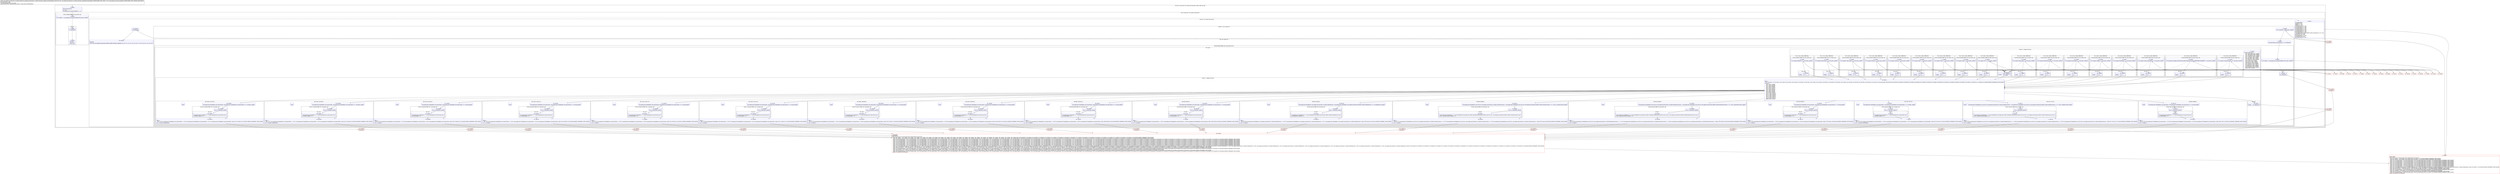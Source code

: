 digraph "CFG forcom.mapbox.api.directions.v5.models.AutoValue_LegStep.GsonTypeAdapter.read(Lcom\/google\/gson\/stream\/JsonReader;)Lcom\/mapbox\/api\/directions\/v5\/models\/LegStep;" {
subgraph cluster_Region_105193772 {
label = "R(2:0|(2:(2:2|3)|(4:4|(2:7|(2:11|64)(1:9))|134|135))) | DECL_VAR: char null\l";
node [shape=record,color=blue];
Node_0 [shape=record,label="{0\:\ 0x0000|MTH_ENTER_BLOCK\l|r0 = r26\lcom.google.gson.stream.JsonReader r1 = r27\l}"];
subgraph cluster_Region_779629304 {
label = "R(2:(2:2|3)|(4:4|(2:7|(2:11|64)(1:9))|134|135))";
node [shape=record,color=blue];
subgraph cluster_IfRegion_2031133111 {
label = "IF [B:1:0x000b] THEN: R(2:2|3) ELSE: null";
node [shape=record,color=blue];
Node_1 [shape=record,label="{1\:\ 0x000b|if (r27.peek() == com.google.gson.stream.JsonToken.NULL) goto L_0x000d\l}"];
subgraph cluster_Region_1394223753 {
label = "R(2:2|3)";
node [shape=record,color=blue];
Node_2 [shape=record,label="{2\:\ 0x000d|r27.nextNull()\l}"];
Node_3 [shape=record,label="{3\:\ 0x0010|RETURN\l|return null\l}"];
}
}
subgraph cluster_Region_1075344765 {
label = "R(4:4|(2:7|(2:11|64)(1:9))|134|135)";
node [shape=record,color=blue];
Node_4 [shape=record,label="{4\:\ 0x0011|r27.beginObject()\ldouble r6 = 0.0d\ldouble r8 = 0.0d\ldouble r22 = 0.0d\ljava.lang.String r10 = null\ljava.lang.String r11 = null\ljava.lang.String r12 = null\ljava.lang.String r13 = null\ljava.lang.String r14 = null\ljava.lang.String r15 = null\ljava.lang.String r16 = null\ljava.lang.String r17 = null\lcom.mapbox.api.directions.p008v5.models.StepManeuver r18 = null\ljava.util.List r19 = null\ljava.util.List r20 = null\ljava.lang.String r21 = null\ljava.util.List r24 = null\ljava.lang.String r25 = null\l}"];
subgraph cluster_LoopRegion_838620443 {
label = "LOOP:0: (2:7|(2:11|64)(1:9))";
node [shape=record,color=blue];
Node_6 [shape=record,label="{6\:\ 0x0034|if (r27.hasNext() != false) goto L_0x0036\l}"];
subgraph cluster_Region_1747939540 {
label = "R(2:7|(2:11|64)(1:9))";
node [shape=record,color=blue];
Node_7 [shape=record,label="{7\:\ 0x0036|java.lang.String java.lang.String r2 = r27.nextName()\l}"];
subgraph cluster_IfRegion_1585204782 {
label = "IF [B:8:0x0040] THEN: R(2:11|64) ELSE: R(1:9)";
node [shape=record,color=blue];
Node_8 [shape=record,label="{8\:\ 0x0040|if (r27.peek() != com.google.gson.stream.JsonToken.NULL) goto L_0x0046\l}"];
subgraph cluster_Region_572342607 {
label = "R(2:11|64)";
node [shape=record,color=blue];
subgraph cluster_SwitchRegion_121882375 {
label = "Switch: 17, default: R(2:63|1)";
node [shape=record,color=blue];
Node_11 [shape=record,label="{11\:\ 0x004c|switch(r2.hashCode()) \{\l    case \-2131714057: goto L_0x0100;\l    case \-1992012396: goto L_0x00f6;\l    case \-1823285049: goto L_0x00eb;\l    case \-1375584731: goto L_0x00e1;\l    case \-791592328: goto L_0x00d6;\l    case \-521036971: goto L_0x00cc;\l    case \-487319823: goto L_0x00c1;\l    case \-463249713: goto L_0x00b6;\l    case 112787: goto L_0x00ac;\l    case 3357091: goto L_0x00a2;\l    case 3373707: goto L_0x0097;\l    case 96955157: goto L_0x008b;\l    case 127393753: goto L_0x007f;\l    case 288459765: goto L_0x0074;\l    case 661843161: goto L_0x0068;\l    case 967255818: goto L_0x005c;\l    case 1846020210: goto L_0x0051;\l    default: goto L_0x004f;\l\}\l}"];
subgraph cluster_Region_542206439 {
label = "R(1:(2:62|1)) | FALL_THROUGH\l";
node [shape=record,color=blue];
subgraph cluster_IfRegion_1428211757 {
label = "IF [B:61:0x0106] THEN: R(2:62|1) ELSE: null";
node [shape=record,color=blue];
Node_61 [shape=record,label="{61\:\ 0x0106|if (r2.equals(\"voiceInstructions\") == true) goto L_0x0108\l}"];
subgraph cluster_Region_215199741 {
label = "R(2:62|1)";
node [shape=record,color=blue];
Node_62 [shape=record,label="{62\:\ 0x0108|r2 = 11\l}"];
Node_InsnContainer_1943450747 [shape=record,label="{|break\l}"];
}
}
}
subgraph cluster_Region_1332189457 {
label = "R(1:(2:59|1)) | FALL_THROUGH\l";
node [shape=record,color=blue];
subgraph cluster_IfRegion_1443953769 {
label = "IF [B:58:0x00fc] THEN: R(2:59|1) ELSE: null";
node [shape=record,color=blue];
Node_58 [shape=record,label="{58\:\ 0x00fc|if (r2.equals(com.mapbox.api.directions.p008v5.DirectionsCriteria.ANNOTATION_DURATION) == true) goto L_0x00fe\l}"];
subgraph cluster_Region_133854035 {
label = "R(2:59|1)";
node [shape=record,color=blue];
Node_59 [shape=record,label="{59\:\ 0x00fe|r2 = 1\l}"];
Node_InsnContainer_129547915 [shape=record,label="{|break\l}"];
}
}
}
subgraph cluster_Region_739107274 {
label = "R(1:(2:56|1)) | FALL_THROUGH\l";
node [shape=record,color=blue];
subgraph cluster_IfRegion_1160417199 {
label = "IF [B:55:0x00f1] THEN: R(2:56|1) ELSE: null";
node [shape=record,color=blue];
Node_55 [shape=record,label="{55\:\ 0x00f1|if (r2.equals(\"rotary_pronunciation\") == true) goto L_0x00f3\l}"];
subgraph cluster_Region_155093499 {
label = "R(2:56|1)";
node [shape=record,color=blue];
Node_56 [shape=record,label="{56\:\ 0x00f3|r2 = 9\l}"];
Node_InsnContainer_1782512988 [shape=record,label="{|break\l}"];
}
}
}
subgraph cluster_Region_434261531 {
label = "R(1:(2:53|1)) | FALL_THROUGH\l";
node [shape=record,color=blue];
subgraph cluster_IfRegion_1548227570 {
label = "IF [B:52:0x00e7] THEN: R(2:53|1) ELSE: null";
node [shape=record,color=blue];
Node_52 [shape=record,label="{52\:\ 0x00e7|if (r2.equals(\"destinations\") == true) goto L_0x00e9\l}"];
subgraph cluster_Region_1428952935 {
label = "R(2:53|1)";
node [shape=record,color=blue];
Node_53 [shape=record,label="{53\:\ 0x00e9|r2 = 5\l}"];
Node_InsnContainer_1542252362 [shape=record,label="{|break\l}"];
}
}
}
subgraph cluster_Region_413949516 {
label = "R(1:(2:50|1)) | FALL_THROUGH\l";
node [shape=record,color=blue];
subgraph cluster_IfRegion_268093942 {
label = "IF [B:49:0x00dc] THEN: R(2:50|1) ELSE: null";
node [shape=record,color=blue];
Node_49 [shape=record,label="{49\:\ 0x00dc|if (r2.equals(\"weight\") == true) goto L_0x00de\l}"];
subgraph cluster_Region_1142023800 {
label = "R(2:50|1)";
node [shape=record,color=blue];
Node_50 [shape=record,label="{50\:\ 0x00de|r2 = 14\l}"];
Node_InsnContainer_98931736 [shape=record,label="{|break\l}"];
}
}
}
subgraph cluster_Region_243040297 {
label = "R(1:(2:47|1)) | FALL_THROUGH\l";
node [shape=record,color=blue];
subgraph cluster_IfRegion_1591250900 {
label = "IF [B:46:0x00d2] THEN: R(2:47|1) ELSE: null";
node [shape=record,color=blue];
Node_46 [shape=record,label="{46\:\ 0x00d2|if (r2.equals(\"pronunciation\") == true) goto L_0x00d4\l}"];
subgraph cluster_Region_270886210 {
label = "R(2:47|1)";
node [shape=record,color=blue];
Node_47 [shape=record,label="{47\:\ 0x00d4|r2 = 7\l}"];
Node_InsnContainer_848752667 [shape=record,label="{|break\l}"];
}
}
}
subgraph cluster_Region_1219659323 {
label = "R(1:(2:44|1)) | FALL_THROUGH\l";
node [shape=record,color=blue];
subgraph cluster_IfRegion_1327379543 {
label = "IF [B:43:0x00c7] THEN: R(2:44|1) ELSE: null";
node [shape=record,color=blue];
Node_43 [shape=record,label="{43\:\ 0x00c7|if (r2.equals(\"bannerInstructions\") == true) goto L_0x00c9\l}"];
subgraph cluster_Region_1831421932 {
label = "R(2:44|1)";
node [shape=record,color=blue];
Node_44 [shape=record,label="{44\:\ 0x00c9|r2 = 12\l}"];
Node_InsnContainer_1633586785 [shape=record,label="{|break\l}"];
}
}
}
subgraph cluster_Region_189347755 {
label = "R(1:(2:41|1)) | FALL_THROUGH\l";
node [shape=record,color=blue];
subgraph cluster_IfRegion_1398106565 {
label = "IF [B:40:0x00bc] THEN: R(2:41|1) ELSE: null";
node [shape=record,color=blue];
Node_40 [shape=record,label="{40\:\ 0x00bc|if (r2.equals(\"driving_side\") == true) goto L_0x00be\l}"];
subgraph cluster_Region_1477177857 {
label = "R(2:41|1)";
node [shape=record,color=blue];
Node_41 [shape=record,label="{41\:\ 0x00be|r2 = 13\l}"];
Node_InsnContainer_240781553 [shape=record,label="{|break\l}"];
}
}
}
subgraph cluster_Region_1384502367 {
label = "R(1:(2:38|1)) | FALL_THROUGH\l";
node [shape=record,color=blue];
subgraph cluster_IfRegion_171556640 {
label = "IF [B:37:0x00b2] THEN: R(2:38|1) ELSE: null";
node [shape=record,color=blue];
Node_37 [shape=record,label="{37\:\ 0x00b2|if (r2.equals(\"ref\") == true) goto L_0x00b4\l}"];
subgraph cluster_Region_333639006 {
label = "R(2:38|1)";
node [shape=record,color=blue];
Node_38 [shape=record,label="{38\:\ 0x00b4|r2 = 4\l}"];
Node_InsnContainer_1195210216 [shape=record,label="{|break\l}"];
}
}
}
subgraph cluster_Region_93058763 {
label = "R(1:(2:35|1)) | FALL_THROUGH\l";
node [shape=record,color=blue];
subgraph cluster_IfRegion_277165980 {
label = "IF [B:34:0x00a8] THEN: R(2:35|1) ELSE: null";
node [shape=record,color=blue];
Node_34 [shape=record,label="{34\:\ 0x00a8|if (r2.equals(\"mode\") == true) goto L_0x00aa\l}"];
subgraph cluster_Region_685151509 {
label = "R(2:35|1)";
node [shape=record,color=blue];
Node_35 [shape=record,label="{35\:\ 0x00aa|r2 = 6\l}"];
Node_InsnContainer_1531476747 [shape=record,label="{|break\l}"];
}
}
}
subgraph cluster_Region_655588113 {
label = "R(1:(2:32|1)) | FALL_THROUGH\l";
node [shape=record,color=blue];
subgraph cluster_IfRegion_780600663 {
label = "IF [B:31:0x009d] THEN: R(2:32|1) ELSE: null";
node [shape=record,color=blue];
Node_31 [shape=record,label="{31\:\ 0x009d|if (r2.equals(\"name\") == true) goto L_0x009f\l}"];
subgraph cluster_Region_266838468 {
label = "R(2:32|1)";
node [shape=record,color=blue];
Node_32 [shape=record,label="{32\:\ 0x009f|r2 = 3\l}"];
Node_InsnContainer_195942446 [shape=record,label="{|break\l}"];
}
}
}
subgraph cluster_Region_1363823166 {
label = "R(1:(2:29|1)) | FALL_THROUGH\l";
node [shape=record,color=blue];
subgraph cluster_IfRegion_1457801731 {
label = "IF [B:28:0x0091] THEN: R(2:29|1) ELSE: null";
node [shape=record,color=blue];
Node_28 [shape=record,label="{28\:\ 0x0091|if (r2.equals(\"exits\") == true) goto L_0x0093\l}"];
subgraph cluster_Region_150716867 {
label = "R(2:29|1)";
node [shape=record,color=blue];
Node_29 [shape=record,label="{29\:\ 0x0093|r2 = 16\l}"];
Node_InsnContainer_1237508927 [shape=record,label="{|break\l}"];
}
}
}
subgraph cluster_Region_1974846181 {
label = "R(1:(2:26|1)) | FALL_THROUGH\l";
node [shape=record,color=blue];
subgraph cluster_IfRegion_300101440 {
label = "IF [B:25:0x0085] THEN: R(2:26|1) ELSE: null";
node [shape=record,color=blue];
Node_25 [shape=record,label="{25\:\ 0x0085|if (r2.equals(\"maneuver\") == true) goto L_0x0087\l}"];
subgraph cluster_Region_209143199 {
label = "R(2:26|1)";
node [shape=record,color=blue];
Node_26 [shape=record,label="{26\:\ 0x0087|r2 = 10\l}"];
Node_InsnContainer_280758485 [shape=record,label="{|break\l}"];
}
}
}
subgraph cluster_Region_321170246 {
label = "R(1:(2:23|1)) | FALL_THROUGH\l";
node [shape=record,color=blue];
subgraph cluster_IfRegion_686015287 {
label = "IF [B:22:0x007a] THEN: R(2:23|1) ELSE: null";
node [shape=record,color=blue];
Node_22 [shape=record,label="{22\:\ 0x007a|if (r2.equals(\"distance\") == true) goto L_0x007c\l}"];
subgraph cluster_Region_278206265 {
label = "R(2:23|1)";
node [shape=record,color=blue];
Node_23 [shape=record,label="{23\:\ 0x007c|r2 = 0\l}"];
Node_InsnContainer_1294039302 [shape=record,label="{|break\l}"];
}
}
}
subgraph cluster_Region_374880429 {
label = "R(1:(2:20|1)) | FALL_THROUGH\l";
node [shape=record,color=blue];
subgraph cluster_IfRegion_1054398145 {
label = "IF [B:19:0x006e] THEN: R(2:20|1) ELSE: null";
node [shape=record,color=blue];
Node_19 [shape=record,label="{19\:\ 0x006e|if (r2.equals(\"rotary_name\") == true) goto L_0x0070\l}"];
subgraph cluster_Region_575569262 {
label = "R(2:20|1)";
node [shape=record,color=blue];
Node_20 [shape=record,label="{20\:\ 0x0070|r2 = 8\l}"];
Node_InsnContainer_1716678675 [shape=record,label="{|break\l}"];
}
}
}
subgraph cluster_Region_1352308996 {
label = "R(1:(2:17|1)) | FALL_THROUGH\l";
node [shape=record,color=blue];
subgraph cluster_IfRegion_1251485515 {
label = "IF [B:16:0x0062] THEN: R(2:17|1) ELSE: null";
node [shape=record,color=blue];
Node_16 [shape=record,label="{16\:\ 0x0062|if (r2.equals(\"intersections\") == true) goto L_0x0064\l}"];
subgraph cluster_Region_1961710909 {
label = "R(2:17|1)";
node [shape=record,color=blue];
Node_17 [shape=record,label="{17\:\ 0x0064|r2 = 15\l}"];
Node_InsnContainer_372581208 [shape=record,label="{|break\l}"];
}
}
}
subgraph cluster_Region_1107295331 {
label = "R(1:(2:14|1)) | FALL_THROUGH\l";
node [shape=record,color=blue];
subgraph cluster_IfRegion_1107925111 {
label = "IF [B:13:0x0057] THEN: R(2:14|1) ELSE: null";
node [shape=record,color=blue];
Node_13 [shape=record,label="{13\:\ 0x0057|if (r2.equals(\"geometry\") == true) goto L_0x0059\l}"];
subgraph cluster_Region_1115733378 {
label = "R(2:14|1)";
node [shape=record,color=blue];
Node_14 [shape=record,label="{14\:\ 0x0059|r2 = 2\l}"];
Node_InsnContainer_886628007 [shape=record,label="{|break\l}"];
}
}
}
subgraph cluster_Region_1959072122 {
label = "R(2:63|1)";
node [shape=record,color=blue];
Node_63 [shape=record,label="{63\:\ 0x010b|FALL_THROUGH\l|r2 = 65535\l}"];
Node_InsnContainer_814625665 [shape=record,label="{|break\l}"];
}
}
subgraph cluster_SwitchRegion_262076715 {
label = "Switch: 17, default: R(2:65|1)";
node [shape=record,color=blue];
Node_64 [shape=record,label="{64\:\ 0x010c|PHI: r2 \l  PHI: (r2v4 char) = (r2v110 char), (r2v112 char), (r2v114 char), (r2v116 char), (r2v118 char), (r2v120 char), (r2v122 char), (r2v124 char), (r2v126 char), (r2v128 char), (r2v130 char), (r2v132 char), (r2v134 char), (r2v136 char), (r2v138 char), (r2v140 char), (r2v142 char), (r2v144 char) binds: [B:63:0x010b, B:62:0x0108, B:59:0x00fe, B:56:0x00f3, B:53:0x00e9, B:50:0x00de, B:47:0x00d4, B:44:0x00c9, B:41:0x00be, B:38:0x00b4, B:35:0x00aa, B:32:0x009f, B:29:0x0093, B:26:0x0087, B:23:0x007c, B:20:0x0070, B:17:0x0064, B:14:0x0059] A[DONT_GENERATE, DONT_INLINE]\l|switch(r2) \{\l    case 0: goto L_0x02b3;\l    case 1: goto L_0x0298;\l    case 2: goto L_0x0281;\l    case 3: goto L_0x026a;\l    case 4: goto L_0x0253;\l    case 5: goto L_0x023c;\l    case 6: goto L_0x0225;\l    case 7: goto L_0x020e;\l    case 8: goto L_0x01f6;\l    case 9: goto L_0x01de;\l    case 10: goto L_0x01c6;\l    case 11: goto L_0x01a4;\l    case 12: goto L_0x0182;\l    case 13: goto L_0x016a;\l    case 14: goto L_0x014e;\l    case 15: goto L_0x012c;\l    case 16: goto L_0x0114;\l    default: goto L_0x010f;\l\}\l}"];
subgraph cluster_Region_172251371 {
label = "R(4:130|(1:132)|133|1)";
node [shape=record,color=blue];
Node_130 [shape=record,label="{130\:\ 0x02b3|com.google.gson.TypeAdapter\<java.lang.Double\> com.google.gson.TypeAdapter\<java.lang.Double\> r2 = r0.double__adapter\l}"];
subgraph cluster_IfRegion_736162069 {
label = "IF [B:131:0x02b5] THEN: R(1:132) ELSE: null";
node [shape=record,color=blue];
Node_131 [shape=record,label="{131\:\ 0x02b5|if (r2 == null) goto L_0x02b7\l}"];
subgraph cluster_Region_2048149044 {
label = "R(1:132)";
node [shape=record,color=blue];
Node_132 [shape=record,label="{132\:\ 0x02b7|com.google.gson.TypeAdapter r2 = r0.gson.getAdapter(java.lang.Double.class)\lr0.double__adapter = r2\l}"];
}
}
Node_133 [shape=record,label="{133\:\ 0x02c1|PHI: r2 \l  PHI: (r2v6 com.google.gson.TypeAdapter\<java.lang.Double\>) = (r2v5 com.google.gson.TypeAdapter\<java.lang.Double\>), (r2v11 com.google.gson.TypeAdapter\<java.lang.Double\>) binds: [B:131:0x02b5, B:132:0x02b7] A[DONT_GENERATE, DONT_INLINE]\l|r6 = r2.read(r1).doubleValue()\l}"];
Node_InsnContainer_834404447 [shape=record,label="{|break\l}"];
}
subgraph cluster_Region_1806362825 {
label = "R(4:126|(1:128)|129|1)";
node [shape=record,color=blue];
Node_126 [shape=record,label="{126\:\ 0x0298|com.google.gson.TypeAdapter\<java.lang.Double\> com.google.gson.TypeAdapter\<java.lang.Double\> r2 = r0.double__adapter\l}"];
subgraph cluster_IfRegion_1922157169 {
label = "IF [B:127:0x029a] THEN: R(1:128) ELSE: null";
node [shape=record,color=blue];
Node_127 [shape=record,label="{127\:\ 0x029a|if (r2 == null) goto L_0x029c\l}"];
subgraph cluster_Region_901389801 {
label = "R(1:128)";
node [shape=record,color=blue];
Node_128 [shape=record,label="{128\:\ 0x029c|com.google.gson.TypeAdapter r2 = r0.gson.getAdapter(java.lang.Double.class)\lr0.double__adapter = r2\l}"];
}
}
Node_129 [shape=record,label="{129\:\ 0x02a6|PHI: r2 \l  PHI: (r2v13 com.google.gson.TypeAdapter\<java.lang.Double\>) = (r2v12 com.google.gson.TypeAdapter\<java.lang.Double\>), (r2v18 com.google.gson.TypeAdapter\<java.lang.Double\>) binds: [B:127:0x029a, B:128:0x029c] A[DONT_GENERATE, DONT_INLINE]\l|r8 = r2.read(r1).doubleValue()\l}"];
Node_InsnContainer_1130614057 [shape=record,label="{|break\l}"];
}
subgraph cluster_Region_2032579946 {
label = "R(4:122|(1:124)|125|1)";
node [shape=record,color=blue];
Node_122 [shape=record,label="{122\:\ 0x0281|com.google.gson.TypeAdapter\<java.lang.String\> com.google.gson.TypeAdapter\<java.lang.String\> r2 = r0.string_adapter\l}"];
subgraph cluster_IfRegion_103298016 {
label = "IF [B:123:0x0283] THEN: R(1:124) ELSE: null";
node [shape=record,color=blue];
Node_123 [shape=record,label="{123\:\ 0x0283|if (r2 == null) goto L_0x0285\l}"];
subgraph cluster_Region_720115697 {
label = "R(1:124)";
node [shape=record,color=blue];
Node_124 [shape=record,label="{124\:\ 0x0285|com.google.gson.TypeAdapter r2 = r0.gson.getAdapter(java.lang.String.class)\lr0.string_adapter = r2\l}"];
}
}
Node_125 [shape=record,label="{125\:\ 0x028f|PHI: r2 \l  PHI: (r2v20 com.google.gson.TypeAdapter\<java.lang.String\>) = (r2v19 com.google.gson.TypeAdapter\<java.lang.String\>), (r2v24 com.google.gson.TypeAdapter\<java.lang.String\>) binds: [B:123:0x0283, B:124:0x0285] A[DONT_GENERATE, DONT_INLINE]\l|r10 = r2.read(r1)\l}"];
Node_InsnContainer_36764927 [shape=record,label="{|break\l}"];
}
subgraph cluster_Region_1455798051 {
label = "R(4:118|(1:120)|121|1)";
node [shape=record,color=blue];
Node_118 [shape=record,label="{118\:\ 0x026a|com.google.gson.TypeAdapter\<java.lang.String\> com.google.gson.TypeAdapter\<java.lang.String\> r2 = r0.string_adapter\l}"];
subgraph cluster_IfRegion_531021769 {
label = "IF [B:119:0x026c] THEN: R(1:120) ELSE: null";
node [shape=record,color=blue];
Node_119 [shape=record,label="{119\:\ 0x026c|if (r2 == null) goto L_0x026e\l}"];
subgraph cluster_Region_1662530457 {
label = "R(1:120)";
node [shape=record,color=blue];
Node_120 [shape=record,label="{120\:\ 0x026e|com.google.gson.TypeAdapter r2 = r0.gson.getAdapter(java.lang.String.class)\lr0.string_adapter = r2\l}"];
}
}
Node_121 [shape=record,label="{121\:\ 0x0278|PHI: r2 \l  PHI: (r2v26 com.google.gson.TypeAdapter\<java.lang.String\>) = (r2v25 com.google.gson.TypeAdapter\<java.lang.String\>), (r2v30 com.google.gson.TypeAdapter\<java.lang.String\>) binds: [B:119:0x026c, B:120:0x026e] A[DONT_GENERATE, DONT_INLINE]\l|r11 = r2.read(r1)\l}"];
Node_InsnContainer_2057247283 [shape=record,label="{|break\l}"];
}
subgraph cluster_Region_2129538576 {
label = "R(4:114|(1:116)|117|1)";
node [shape=record,color=blue];
Node_114 [shape=record,label="{114\:\ 0x0253|com.google.gson.TypeAdapter\<java.lang.String\> com.google.gson.TypeAdapter\<java.lang.String\> r2 = r0.string_adapter\l}"];
subgraph cluster_IfRegion_315616807 {
label = "IF [B:115:0x0255] THEN: R(1:116) ELSE: null";
node [shape=record,color=blue];
Node_115 [shape=record,label="{115\:\ 0x0255|if (r2 == null) goto L_0x0257\l}"];
subgraph cluster_Region_1430220883 {
label = "R(1:116)";
node [shape=record,color=blue];
Node_116 [shape=record,label="{116\:\ 0x0257|com.google.gson.TypeAdapter r2 = r0.gson.getAdapter(java.lang.String.class)\lr0.string_adapter = r2\l}"];
}
}
Node_117 [shape=record,label="{117\:\ 0x0261|PHI: r2 \l  PHI: (r2v32 com.google.gson.TypeAdapter\<java.lang.String\>) = (r2v31 com.google.gson.TypeAdapter\<java.lang.String\>), (r2v36 com.google.gson.TypeAdapter\<java.lang.String\>) binds: [B:115:0x0255, B:116:0x0257] A[DONT_GENERATE, DONT_INLINE]\l|r12 = r2.read(r1)\l}"];
Node_InsnContainer_737170375 [shape=record,label="{|break\l}"];
}
subgraph cluster_Region_1111387556 {
label = "R(4:110|(1:112)|113|1)";
node [shape=record,color=blue];
Node_110 [shape=record,label="{110\:\ 0x023c|com.google.gson.TypeAdapter\<java.lang.String\> com.google.gson.TypeAdapter\<java.lang.String\> r2 = r0.string_adapter\l}"];
subgraph cluster_IfRegion_446376511 {
label = "IF [B:111:0x023e] THEN: R(1:112) ELSE: null";
node [shape=record,color=blue];
Node_111 [shape=record,label="{111\:\ 0x023e|if (r2 == null) goto L_0x0240\l}"];
subgraph cluster_Region_820609820 {
label = "R(1:112)";
node [shape=record,color=blue];
Node_112 [shape=record,label="{112\:\ 0x0240|com.google.gson.TypeAdapter r2 = r0.gson.getAdapter(java.lang.String.class)\lr0.string_adapter = r2\l}"];
}
}
Node_113 [shape=record,label="{113\:\ 0x024a|PHI: r2 \l  PHI: (r2v38 com.google.gson.TypeAdapter\<java.lang.String\>) = (r2v37 com.google.gson.TypeAdapter\<java.lang.String\>), (r2v42 com.google.gson.TypeAdapter\<java.lang.String\>) binds: [B:111:0x023e, B:112:0x0240] A[DONT_GENERATE, DONT_INLINE]\l|r13 = r2.read(r1)\l}"];
Node_InsnContainer_1982318869 [shape=record,label="{|break\l}"];
}
subgraph cluster_Region_251596140 {
label = "R(4:106|(1:108)|109|1)";
node [shape=record,color=blue];
Node_106 [shape=record,label="{106\:\ 0x0225|com.google.gson.TypeAdapter\<java.lang.String\> com.google.gson.TypeAdapter\<java.lang.String\> r2 = r0.string_adapter\l}"];
subgraph cluster_IfRegion_1499140775 {
label = "IF [B:107:0x0227] THEN: R(1:108) ELSE: null";
node [shape=record,color=blue];
Node_107 [shape=record,label="{107\:\ 0x0227|if (r2 == null) goto L_0x0229\l}"];
subgraph cluster_Region_872971479 {
label = "R(1:108)";
node [shape=record,color=blue];
Node_108 [shape=record,label="{108\:\ 0x0229|com.google.gson.TypeAdapter r2 = r0.gson.getAdapter(java.lang.String.class)\lr0.string_adapter = r2\l}"];
}
}
Node_109 [shape=record,label="{109\:\ 0x0233|PHI: r2 \l  PHI: (r2v44 com.google.gson.TypeAdapter\<java.lang.String\>) = (r2v43 com.google.gson.TypeAdapter\<java.lang.String\>), (r2v48 com.google.gson.TypeAdapter\<java.lang.String\>) binds: [B:107:0x0227, B:108:0x0229] A[DONT_GENERATE, DONT_INLINE]\l|r14 = r2.read(r1)\l}"];
Node_InsnContainer_1945441322 [shape=record,label="{|break\l}"];
}
subgraph cluster_Region_1970855743 {
label = "R(4:102|(1:104)|105|1)";
node [shape=record,color=blue];
Node_102 [shape=record,label="{102\:\ 0x020e|com.google.gson.TypeAdapter\<java.lang.String\> com.google.gson.TypeAdapter\<java.lang.String\> r2 = r0.string_adapter\l}"];
subgraph cluster_IfRegion_1725929380 {
label = "IF [B:103:0x0210] THEN: R(1:104) ELSE: null";
node [shape=record,color=blue];
Node_103 [shape=record,label="{103\:\ 0x0210|if (r2 == null) goto L_0x0212\l}"];
subgraph cluster_Region_634821619 {
label = "R(1:104)";
node [shape=record,color=blue];
Node_104 [shape=record,label="{104\:\ 0x0212|com.google.gson.TypeAdapter r2 = r0.gson.getAdapter(java.lang.String.class)\lr0.string_adapter = r2\l}"];
}
}
Node_105 [shape=record,label="{105\:\ 0x021c|PHI: r2 \l  PHI: (r2v50 com.google.gson.TypeAdapter\<java.lang.String\>) = (r2v49 com.google.gson.TypeAdapter\<java.lang.String\>), (r2v54 com.google.gson.TypeAdapter\<java.lang.String\>) binds: [B:103:0x0210, B:104:0x0212] A[DONT_GENERATE, DONT_INLINE]\l|r15 = r2.read(r1)\l}"];
Node_InsnContainer_1899615973 [shape=record,label="{|break\l}"];
}
subgraph cluster_Region_2062151982 {
label = "R(4:98|(1:100)|101|1)";
node [shape=record,color=blue];
Node_98 [shape=record,label="{98\:\ 0x01f6|com.google.gson.TypeAdapter\<java.lang.String\> com.google.gson.TypeAdapter\<java.lang.String\> r2 = r0.string_adapter\l}"];
subgraph cluster_IfRegion_277436361 {
label = "IF [B:99:0x01f8] THEN: R(1:100) ELSE: null";
node [shape=record,color=blue];
Node_99 [shape=record,label="{99\:\ 0x01f8|if (r2 == null) goto L_0x01fa\l}"];
subgraph cluster_Region_289845612 {
label = "R(1:100)";
node [shape=record,color=blue];
Node_100 [shape=record,label="{100\:\ 0x01fa|com.google.gson.TypeAdapter r2 = r0.gson.getAdapter(java.lang.String.class)\lr0.string_adapter = r2\l}"];
}
}
Node_101 [shape=record,label="{101\:\ 0x0204|PHI: r2 \l  PHI: (r2v56 com.google.gson.TypeAdapter\<java.lang.String\>) = (r2v55 com.google.gson.TypeAdapter\<java.lang.String\>), (r2v60 com.google.gson.TypeAdapter\<java.lang.String\>) binds: [B:99:0x01f8, B:100:0x01fa] A[DONT_GENERATE, DONT_INLINE]\l|r16 = r2.read(r1)\l}"];
Node_InsnContainer_1484705134 [shape=record,label="{|break\l}"];
}
subgraph cluster_Region_1259073690 {
label = "R(4:94|(1:96)|97|1)";
node [shape=record,color=blue];
Node_94 [shape=record,label="{94\:\ 0x01de|com.google.gson.TypeAdapter\<java.lang.String\> com.google.gson.TypeAdapter\<java.lang.String\> r2 = r0.string_adapter\l}"];
subgraph cluster_IfRegion_459901449 {
label = "IF [B:95:0x01e0] THEN: R(1:96) ELSE: null";
node [shape=record,color=blue];
Node_95 [shape=record,label="{95\:\ 0x01e0|if (r2 == null) goto L_0x01e2\l}"];
subgraph cluster_Region_26304296 {
label = "R(1:96)";
node [shape=record,color=blue];
Node_96 [shape=record,label="{96\:\ 0x01e2|com.google.gson.TypeAdapter r2 = r0.gson.getAdapter(java.lang.String.class)\lr0.string_adapter = r2\l}"];
}
}
Node_97 [shape=record,label="{97\:\ 0x01ec|PHI: r2 \l  PHI: (r2v62 com.google.gson.TypeAdapter\<java.lang.String\>) = (r2v61 com.google.gson.TypeAdapter\<java.lang.String\>), (r2v66 com.google.gson.TypeAdapter\<java.lang.String\>) binds: [B:95:0x01e0, B:96:0x01e2] A[DONT_GENERATE, DONT_INLINE]\l|r17 = r2.read(r1)\l}"];
Node_InsnContainer_274323477 [shape=record,label="{|break\l}"];
}
subgraph cluster_Region_1030291706 {
label = "R(4:90|(1:92)|93|1)";
node [shape=record,color=blue];
Node_90 [shape=record,label="{90\:\ 0x01c6|com.google.gson.TypeAdapter\<com.mapbox.api.directions.v5.models.StepManeuver\> com.google.gson.TypeAdapter\<com.mapbox.api.directions.p008v5.models.StepManeuver\> r2 = r0.stepManeuver_adapter\l}"];
subgraph cluster_IfRegion_1710078719 {
label = "IF [B:91:0x01c8] THEN: R(1:92) ELSE: null";
node [shape=record,color=blue];
Node_91 [shape=record,label="{91\:\ 0x01c8|if (r2 == null) goto L_0x01ca\l}"];
subgraph cluster_Region_1065387481 {
label = "R(1:92)";
node [shape=record,color=blue];
Node_92 [shape=record,label="{92\:\ 0x01ca|com.google.gson.TypeAdapter r2 = r0.gson.getAdapter(com.mapbox.api.directions.p008v5.models.StepManeuver.class)\lr0.stepManeuver_adapter = r2\l}"];
}
}
Node_93 [shape=record,label="{93\:\ 0x01d4|PHI: r2 \l  PHI: (r2v68 com.google.gson.TypeAdapter\<com.mapbox.api.directions.v5.models.StepManeuver\>) = (r2v67 com.google.gson.TypeAdapter\<com.mapbox.api.directions.v5.models.StepManeuver\>), (r2v72 com.google.gson.TypeAdapter\<com.mapbox.api.directions.v5.models.StepManeuver\>) binds: [B:91:0x01c8, B:92:0x01ca] A[DONT_GENERATE, DONT_INLINE]\l|r18 = r2.read(r1)\l}"];
Node_InsnContainer_1272371824 [shape=record,label="{|break\l}"];
}
subgraph cluster_Region_249278799 {
label = "R(4:86|(1:88)|89|1)";
node [shape=record,color=blue];
Node_86 [shape=record,label="{86\:\ 0x01a4|com.google.gson.TypeAdapter\<java.util.List\<com.mapbox.api.directions.v5.models.VoiceInstructions\>\> com.google.gson.TypeAdapter\<java.util.List\<com.mapbox.api.directions.p008v5.models.VoiceInstructions\>\> r2 = r0.list__voiceInstructions_adapter\l}"];
subgraph cluster_IfRegion_970991487 {
label = "IF [B:87:0x01a6] THEN: R(1:88) ELSE: null";
node [shape=record,color=blue];
Node_87 [shape=record,label="{87\:\ 0x01a6|if (r2 == null) goto L_0x01a8\l}"];
subgraph cluster_Region_1846464885 {
label = "R(1:88)";
node [shape=record,color=blue];
Node_88 [shape=record,label="{88\:\ 0x01a8|com.google.gson.TypeAdapter r2 = r0.gson.getAdapter(com.google.gson.reflect.TypeToken.getParameterized(java.util.List.class, com.mapbox.api.directions.p008v5.models.VoiceInstructions.class))\lr0.list__voiceInstructions_adapter = r2\l}"];
}
}
Node_89 [shape=record,label="{89\:\ 0x01bc|PHI: r2 \l  PHI: (r2v74 com.google.gson.TypeAdapter\<java.util.List\<com.mapbox.api.directions.v5.models.VoiceInstructions\>\>) = (r2v73 com.google.gson.TypeAdapter\<java.util.List\<com.mapbox.api.directions.v5.models.VoiceInstructions\>\>), (r2v78 com.google.gson.TypeAdapter\<java.util.List\<com.mapbox.api.directions.v5.models.VoiceInstructions\>\>) binds: [B:87:0x01a6, B:88:0x01a8] A[DONT_GENERATE, DONT_INLINE]\l|r19 = r2.read(r1)\l}"];
Node_InsnContainer_1952949009 [shape=record,label="{|break\l}"];
}
subgraph cluster_Region_990789947 {
label = "R(4:82|(1:84)|85|1)";
node [shape=record,color=blue];
Node_82 [shape=record,label="{82\:\ 0x0182|com.google.gson.TypeAdapter\<java.util.List\<com.mapbox.api.directions.v5.models.BannerInstructions\>\> com.google.gson.TypeAdapter\<java.util.List\<com.mapbox.api.directions.p008v5.models.BannerInstructions\>\> r2 = r0.list__bannerInstructions_adapter\l}"];
subgraph cluster_IfRegion_172469044 {
label = "IF [B:83:0x0184] THEN: R(1:84) ELSE: null";
node [shape=record,color=blue];
Node_83 [shape=record,label="{83\:\ 0x0184|if (r2 == null) goto L_0x0186\l}"];
subgraph cluster_Region_49664983 {
label = "R(1:84)";
node [shape=record,color=blue];
Node_84 [shape=record,label="{84\:\ 0x0186|com.google.gson.TypeAdapter r2 = r0.gson.getAdapter(com.google.gson.reflect.TypeToken.getParameterized(java.util.List.class, com.mapbox.api.directions.p008v5.models.BannerInstructions.class))\lr0.list__bannerInstructions_adapter = r2\l}"];
}
}
Node_85 [shape=record,label="{85\:\ 0x019a|PHI: r2 \l  PHI: (r2v80 com.google.gson.TypeAdapter\<java.util.List\<com.mapbox.api.directions.v5.models.BannerInstructions\>\>) = (r2v79 com.google.gson.TypeAdapter\<java.util.List\<com.mapbox.api.directions.v5.models.BannerInstructions\>\>), (r2v84 com.google.gson.TypeAdapter\<java.util.List\<com.mapbox.api.directions.v5.models.BannerInstructions\>\>) binds: [B:83:0x0184, B:84:0x0186] A[DONT_GENERATE, DONT_INLINE]\l|r20 = r2.read(r1)\l}"];
Node_InsnContainer_1515980110 [shape=record,label="{|break\l}"];
}
subgraph cluster_Region_798353888 {
label = "R(4:78|(1:80)|81|1)";
node [shape=record,color=blue];
Node_78 [shape=record,label="{78\:\ 0x016a|com.google.gson.TypeAdapter\<java.lang.String\> com.google.gson.TypeAdapter\<java.lang.String\> r2 = r0.string_adapter\l}"];
subgraph cluster_IfRegion_716787851 {
label = "IF [B:79:0x016c] THEN: R(1:80) ELSE: null";
node [shape=record,color=blue];
Node_79 [shape=record,label="{79\:\ 0x016c|if (r2 == null) goto L_0x016e\l}"];
subgraph cluster_Region_316294768 {
label = "R(1:80)";
node [shape=record,color=blue];
Node_80 [shape=record,label="{80\:\ 0x016e|com.google.gson.TypeAdapter r2 = r0.gson.getAdapter(java.lang.String.class)\lr0.string_adapter = r2\l}"];
}
}
Node_81 [shape=record,label="{81\:\ 0x0178|PHI: r2 \l  PHI: (r2v86 com.google.gson.TypeAdapter\<java.lang.String\>) = (r2v85 com.google.gson.TypeAdapter\<java.lang.String\>), (r2v90 com.google.gson.TypeAdapter\<java.lang.String\>) binds: [B:79:0x016c, B:80:0x016e] A[DONT_GENERATE, DONT_INLINE]\l|r21 = r2.read(r1)\l}"];
Node_InsnContainer_77326176 [shape=record,label="{|break\l}"];
}
subgraph cluster_Region_1510887992 {
label = "R(4:74|(1:76)|77|1)";
node [shape=record,color=blue];
Node_74 [shape=record,label="{74\:\ 0x014e|com.google.gson.TypeAdapter\<java.lang.Double\> com.google.gson.TypeAdapter\<java.lang.Double\> r2 = r0.double__adapter\l}"];
subgraph cluster_IfRegion_836194448 {
label = "IF [B:75:0x0150] THEN: R(1:76) ELSE: null";
node [shape=record,color=blue];
Node_75 [shape=record,label="{75\:\ 0x0150|if (r2 == null) goto L_0x0152\l}"];
subgraph cluster_Region_108942688 {
label = "R(1:76)";
node [shape=record,color=blue];
Node_76 [shape=record,label="{76\:\ 0x0152|com.google.gson.TypeAdapter r2 = r0.gson.getAdapter(java.lang.Double.class)\lr0.double__adapter = r2\l}"];
}
}
Node_77 [shape=record,label="{77\:\ 0x015c|PHI: r2 \l  PHI: (r2v92 com.google.gson.TypeAdapter\<java.lang.Double\>) = (r2v91 com.google.gson.TypeAdapter\<java.lang.Double\>), (r2v97 com.google.gson.TypeAdapter\<java.lang.Double\>) binds: [B:75:0x0150, B:76:0x0152] A[DONT_GENERATE, DONT_INLINE]\l|r22 = r2.read(r1).doubleValue()\l}"];
Node_InsnContainer_2036578521 [shape=record,label="{|break\l}"];
}
subgraph cluster_Region_151835135 {
label = "R(4:70|(1:72)|73|1)";
node [shape=record,color=blue];
Node_70 [shape=record,label="{70\:\ 0x012c|com.google.gson.TypeAdapter\<java.util.List\<com.mapbox.api.directions.v5.models.StepIntersection\>\> com.google.gson.TypeAdapter\<java.util.List\<com.mapbox.api.directions.p008v5.models.StepIntersection\>\> r2 = r0.list__stepIntersection_adapter\l}"];
subgraph cluster_IfRegion_295912112 {
label = "IF [B:71:0x012e] THEN: R(1:72) ELSE: null";
node [shape=record,color=blue];
Node_71 [shape=record,label="{71\:\ 0x012e|if (r2 == null) goto L_0x0130\l}"];
subgraph cluster_Region_1904113948 {
label = "R(1:72)";
node [shape=record,color=blue];
Node_72 [shape=record,label="{72\:\ 0x0130|com.google.gson.TypeAdapter r2 = r0.gson.getAdapter(com.google.gson.reflect.TypeToken.getParameterized(java.util.List.class, com.mapbox.api.directions.p008v5.models.StepIntersection.class))\lr0.list__stepIntersection_adapter = r2\l}"];
}
}
Node_73 [shape=record,label="{73\:\ 0x0144|PHI: r2 \l  PHI: (r2v99 com.google.gson.TypeAdapter\<java.util.List\<com.mapbox.api.directions.v5.models.StepIntersection\>\>) = (r2v98 com.google.gson.TypeAdapter\<java.util.List\<com.mapbox.api.directions.v5.models.StepIntersection\>\>), (r2v103 com.google.gson.TypeAdapter\<java.util.List\<com.mapbox.api.directions.v5.models.StepIntersection\>\>) binds: [B:71:0x012e, B:72:0x0130] A[DONT_GENERATE, DONT_INLINE]\l|r24 = r2.read(r1)\l}"];
Node_InsnContainer_810939343 [shape=record,label="{|break\l}"];
}
subgraph cluster_Region_1078091388 {
label = "R(4:66|(1:68)|69|1)";
node [shape=record,color=blue];
Node_66 [shape=record,label="{66\:\ 0x0114|com.google.gson.TypeAdapter\<java.lang.String\> com.google.gson.TypeAdapter\<java.lang.String\> r2 = r0.string_adapter\l}"];
subgraph cluster_IfRegion_1859800913 {
label = "IF [B:67:0x0116] THEN: R(1:68) ELSE: null";
node [shape=record,color=blue];
Node_67 [shape=record,label="{67\:\ 0x0116|if (r2 == null) goto L_0x0118\l}"];
subgraph cluster_Region_1694683313 {
label = "R(1:68)";
node [shape=record,color=blue];
Node_68 [shape=record,label="{68\:\ 0x0118|com.google.gson.TypeAdapter r2 = r0.gson.getAdapter(java.lang.String.class)\lr0.string_adapter = r2\l}"];
}
}
Node_69 [shape=record,label="{69\:\ 0x0122|PHI: r2 \l  PHI: (r2v105 com.google.gson.TypeAdapter\<java.lang.String\>) = (r2v104 com.google.gson.TypeAdapter\<java.lang.String\>), (r2v109 com.google.gson.TypeAdapter\<java.lang.String\>) binds: [B:67:0x0116, B:68:0x0118] A[DONT_GENERATE, DONT_INLINE]\l|r25 = r2.read(r1)\l}"];
Node_InsnContainer_177858302 [shape=record,label="{|break\l}"];
}
subgraph cluster_Region_1373806634 {
label = "R(2:65|1)";
node [shape=record,color=blue];
Node_65 [shape=record,label="{65\:\ 0x010f|r27.skipValue()\l}"];
Node_InsnContainer_899903423 [shape=record,label="{|break\l}"];
}
}
}
subgraph cluster_Region_712452431 {
label = "R(1:9)";
node [shape=record,color=blue];
Node_9 [shape=record,label="{9\:\ 0x0042|r27.nextNull()\l}"];
}
}
}
}
Node_134 [shape=record,label="{134\:\ 0x02ce|r27.endObject()\l}"];
Node_135 [shape=record,label="{135\:\ 0x02d7|RETURN\l|return new com.mapbox.api.directions.p008v5.models.AutoValue_LegStep(r6, r8, r10, r11, r12, r13, r14, r15, r16, r17, r18, r19, r20, r21, r22, r24, r25)\l}"];
}
}
}
Node_5 [shape=record,color=red,label="{5\:\ 0x0030|LOOP_START\lPHI: r6 r8 r10 r11 r12 r13 r14 r15 r16 r17 r18 r19 r20 r21 r22 r24 r25 \l  PHI: (r6v1 double) = (r6v0 double), (r6v2 double) binds: [B:4:0x0011, B:136:0x0030] A[DONT_GENERATE, DONT_INLINE]\l  PHI: (r8v1 double) = (r8v0 double), (r8v2 double) binds: [B:4:0x0011, B:136:0x0030] A[DONT_GENERATE, DONT_INLINE]\l  PHI: (r10v1 java.lang.String) = (r10v0 java.lang.String), (r10v2 java.lang.String) binds: [B:4:0x0011, B:136:0x0030] A[DONT_GENERATE, DONT_INLINE]\l  PHI: (r11v1 java.lang.String) = (r11v0 java.lang.String), (r11v2 java.lang.String) binds: [B:4:0x0011, B:136:0x0030] A[DONT_GENERATE, DONT_INLINE]\l  PHI: (r12v1 java.lang.String) = (r12v0 java.lang.String), (r12v2 java.lang.String) binds: [B:4:0x0011, B:136:0x0030] A[DONT_GENERATE, DONT_INLINE]\l  PHI: (r13v1 java.lang.String) = (r13v0 java.lang.String), (r13v2 java.lang.String) binds: [B:4:0x0011, B:136:0x0030] A[DONT_GENERATE, DONT_INLINE]\l  PHI: (r14v1 java.lang.String) = (r14v0 java.lang.String), (r14v2 java.lang.String) binds: [B:4:0x0011, B:136:0x0030] A[DONT_GENERATE, DONT_INLINE]\l  PHI: (r15v1 java.lang.String) = (r15v0 java.lang.String), (r15v2 java.lang.String) binds: [B:4:0x0011, B:136:0x0030] A[DONT_GENERATE, DONT_INLINE]\l  PHI: (r16v1 java.lang.String) = (r16v0 java.lang.String), (r16v2 java.lang.String) binds: [B:4:0x0011, B:136:0x0030] A[DONT_GENERATE, DONT_INLINE]\l  PHI: (r17v1 java.lang.String) = (r17v0 java.lang.String), (r17v2 java.lang.String) binds: [B:4:0x0011, B:136:0x0030] A[DONT_GENERATE, DONT_INLINE]\l  PHI: (r18v1 com.mapbox.api.directions.v5.models.StepManeuver) = (r18v0 com.mapbox.api.directions.v5.models.StepManeuver), (r18v2 com.mapbox.api.directions.v5.models.StepManeuver) binds: [B:4:0x0011, B:136:0x0030] A[DONT_GENERATE, DONT_INLINE]\l  PHI: (r19v1 java.util.List) = (r19v0 java.util.List), (r19v2 java.util.List) binds: [B:4:0x0011, B:136:0x0030] A[DONT_GENERATE, DONT_INLINE]\l  PHI: (r20v1 java.util.List) = (r20v0 java.util.List), (r20v2 java.util.List) binds: [B:4:0x0011, B:136:0x0030] A[DONT_GENERATE, DONT_INLINE]\l  PHI: (r21v1 java.lang.String) = (r21v0 java.lang.String), (r21v2 java.lang.String) binds: [B:4:0x0011, B:136:0x0030] A[DONT_GENERATE, DONT_INLINE]\l  PHI: (r22v1 double) = (r22v0 double), (r22v2 double) binds: [B:4:0x0011, B:136:0x0030] A[DONT_GENERATE, DONT_INLINE]\l  PHI: (r24v1 java.util.List) = (r24v0 java.util.List), (r24v2 java.util.List) binds: [B:4:0x0011, B:136:0x0030] A[DONT_GENERATE, DONT_INLINE]\l  PHI: (r25v1 java.lang.String) = (r25v0 java.lang.String), (r25v2 java.lang.String) binds: [B:4:0x0011, B:136:0x0030] A[DONT_GENERATE, DONT_INLINE]\lLOOP:0: B:5:0x0030\-\>B:136:0x0030\l}"];
Node_10 [shape=record,color=red,label="{10\:\ 0x0046}"];
Node_12 [shape=record,color=red,label="{12\:\ 0x0051}"];
Node_15 [shape=record,color=red,label="{15\:\ 0x005c}"];
Node_18 [shape=record,color=red,label="{18\:\ 0x0068}"];
Node_21 [shape=record,color=red,label="{21\:\ 0x0074}"];
Node_24 [shape=record,color=red,label="{24\:\ 0x007f}"];
Node_27 [shape=record,color=red,label="{27\:\ 0x008b}"];
Node_30 [shape=record,color=red,label="{30\:\ 0x0097}"];
Node_33 [shape=record,color=red,label="{33\:\ 0x00a2}"];
Node_36 [shape=record,color=red,label="{36\:\ 0x00ac}"];
Node_39 [shape=record,color=red,label="{39\:\ 0x00b6}"];
Node_42 [shape=record,color=red,label="{42\:\ 0x00c1}"];
Node_45 [shape=record,color=red,label="{45\:\ 0x00cc}"];
Node_48 [shape=record,color=red,label="{48\:\ 0x00d6}"];
Node_51 [shape=record,color=red,label="{51\:\ 0x00e1}"];
Node_54 [shape=record,color=red,label="{54\:\ 0x00eb}"];
Node_57 [shape=record,color=red,label="{57\:\ 0x00f6}"];
Node_60 [shape=record,color=red,label="{60\:\ 0x0100}"];
Node_136 [shape=record,color=red,label="{136\:\ 0x0030|LOOP_END\lSYNTHETIC\lPHI: r6 r8 r10 r11 r12 r13 r14 r15 r16 r17 r18 r19 r20 r21 r22 r24 r25 \l  PHI: (r6v2 double) = (r6v3 double), (r6v1 double), (r6v1 double), (r6v1 double), (r6v1 double), (r6v1 double), (r6v1 double), (r6v1 double), (r6v1 double), (r6v1 double), (r6v1 double), (r6v1 double), (r6v1 double), (r6v1 double), (r6v1 double), (r6v1 double), (r6v1 double), (r6v1 double), (r6v1 double) binds: [B:156:0x0030, B:155:0x0030, B:154:0x0030, B:153:0x0030, B:152:0x0030, B:151:0x0030, B:150:0x0030, B:149:0x0030, B:148:0x0030, B:147:0x0030, B:146:0x0030, B:145:0x0030, B:144:0x0030, B:143:0x0030, B:142:0x0030, B:141:0x0030, B:140:0x0030, B:139:0x0030, B:138:0x0030] A[DONT_GENERATE, DONT_INLINE]\l  PHI: (r8v2 double) = (r8v1 double), (r8v3 double), (r8v1 double), (r8v1 double), (r8v1 double), (r8v1 double), (r8v1 double), (r8v1 double), (r8v1 double), (r8v1 double), (r8v1 double), (r8v1 double), (r8v1 double), (r8v1 double), (r8v1 double), (r8v1 double), (r8v1 double), (r8v1 double), (r8v1 double) binds: [B:156:0x0030, B:155:0x0030, B:154:0x0030, B:153:0x0030, B:152:0x0030, B:151:0x0030, B:150:0x0030, B:149:0x0030, B:148:0x0030, B:147:0x0030, B:146:0x0030, B:145:0x0030, B:144:0x0030, B:143:0x0030, B:142:0x0030, B:141:0x0030, B:140:0x0030, B:139:0x0030, B:138:0x0030] A[DONT_GENERATE, DONT_INLINE]\l  PHI: (r10v2 java.lang.String) = (r10v1 java.lang.String), (r10v1 java.lang.String), (r10v3 java.lang.String), (r10v1 java.lang.String), (r10v1 java.lang.String), (r10v1 java.lang.String), (r10v1 java.lang.String), (r10v1 java.lang.String), (r10v1 java.lang.String), (r10v1 java.lang.String), (r10v1 java.lang.String), (r10v1 java.lang.String), (r10v1 java.lang.String), (r10v1 java.lang.String), (r10v1 java.lang.String), (r10v1 java.lang.String), (r10v1 java.lang.String), (r10v1 java.lang.String), (r10v1 java.lang.String) binds: [B:156:0x0030, B:155:0x0030, B:154:0x0030, B:153:0x0030, B:152:0x0030, B:151:0x0030, B:150:0x0030, B:149:0x0030, B:148:0x0030, B:147:0x0030, B:146:0x0030, B:145:0x0030, B:144:0x0030, B:143:0x0030, B:142:0x0030, B:141:0x0030, B:140:0x0030, B:139:0x0030, B:138:0x0030] A[DONT_GENERATE, DONT_INLINE]\l  PHI: (r11v2 java.lang.String) = (r11v1 java.lang.String), (r11v1 java.lang.String), (r11v1 java.lang.String), (r11v3 java.lang.String), (r11v1 java.lang.String), (r11v1 java.lang.String), (r11v1 java.lang.String), (r11v1 java.lang.String), (r11v1 java.lang.String), (r11v1 java.lang.String), (r11v1 java.lang.String), (r11v1 java.lang.String), (r11v1 java.lang.String), (r11v1 java.lang.String), (r11v1 java.lang.String), (r11v1 java.lang.String), (r11v1 java.lang.String), (r11v1 java.lang.String), (r11v1 java.lang.String) binds: [B:156:0x0030, B:155:0x0030, B:154:0x0030, B:153:0x0030, B:152:0x0030, B:151:0x0030, B:150:0x0030, B:149:0x0030, B:148:0x0030, B:147:0x0030, B:146:0x0030, B:145:0x0030, B:144:0x0030, B:143:0x0030, B:142:0x0030, B:141:0x0030, B:140:0x0030, B:139:0x0030, B:138:0x0030] A[DONT_GENERATE, DONT_INLINE]\l  PHI: (r12v2 java.lang.String) = (r12v1 java.lang.String), (r12v1 java.lang.String), (r12v1 java.lang.String), (r12v1 java.lang.String), (r12v3 java.lang.String), (r12v1 java.lang.String), (r12v1 java.lang.String), (r12v1 java.lang.String), (r12v1 java.lang.String), (r12v1 java.lang.String), (r12v1 java.lang.String), (r12v1 java.lang.String), (r12v1 java.lang.String), (r12v1 java.lang.String), (r12v1 java.lang.String), (r12v1 java.lang.String), (r12v1 java.lang.String), (r12v1 java.lang.String), (r12v1 java.lang.String) binds: [B:156:0x0030, B:155:0x0030, B:154:0x0030, B:153:0x0030, B:152:0x0030, B:151:0x0030, B:150:0x0030, B:149:0x0030, B:148:0x0030, B:147:0x0030, B:146:0x0030, B:145:0x0030, B:144:0x0030, B:143:0x0030, B:142:0x0030, B:141:0x0030, B:140:0x0030, B:139:0x0030, B:138:0x0030] A[DONT_GENERATE, DONT_INLINE]\l  PHI: (r13v2 java.lang.String) = (r13v1 java.lang.String), (r13v1 java.lang.String), (r13v1 java.lang.String), (r13v1 java.lang.String), (r13v1 java.lang.String), (r13v3 java.lang.String), (r13v1 java.lang.String), (r13v1 java.lang.String), (r13v1 java.lang.String), (r13v1 java.lang.String), (r13v1 java.lang.String), (r13v1 java.lang.String), (r13v1 java.lang.String), (r13v1 java.lang.String), (r13v1 java.lang.String), (r13v1 java.lang.String), (r13v1 java.lang.String), (r13v1 java.lang.String), (r13v1 java.lang.String) binds: [B:156:0x0030, B:155:0x0030, B:154:0x0030, B:153:0x0030, B:152:0x0030, B:151:0x0030, B:150:0x0030, B:149:0x0030, B:148:0x0030, B:147:0x0030, B:146:0x0030, B:145:0x0030, B:144:0x0030, B:143:0x0030, B:142:0x0030, B:141:0x0030, B:140:0x0030, B:139:0x0030, B:138:0x0030] A[DONT_GENERATE, DONT_INLINE]\l  PHI: (r14v2 java.lang.String) = (r14v1 java.lang.String), (r14v1 java.lang.String), (r14v1 java.lang.String), (r14v1 java.lang.String), (r14v1 java.lang.String), (r14v1 java.lang.String), (r14v3 java.lang.String), (r14v1 java.lang.String), (r14v1 java.lang.String), (r14v1 java.lang.String), (r14v1 java.lang.String), (r14v1 java.lang.String), (r14v1 java.lang.String), (r14v1 java.lang.String), (r14v1 java.lang.String), (r14v1 java.lang.String), (r14v1 java.lang.String), (r14v1 java.lang.String), (r14v1 java.lang.String) binds: [B:156:0x0030, B:155:0x0030, B:154:0x0030, B:153:0x0030, B:152:0x0030, B:151:0x0030, B:150:0x0030, B:149:0x0030, B:148:0x0030, B:147:0x0030, B:146:0x0030, B:145:0x0030, B:144:0x0030, B:143:0x0030, B:142:0x0030, B:141:0x0030, B:140:0x0030, B:139:0x0030, B:138:0x0030] A[DONT_GENERATE, DONT_INLINE]\l  PHI: (r15v2 java.lang.String) = (r15v1 java.lang.String), (r15v1 java.lang.String), (r15v1 java.lang.String), (r15v1 java.lang.String), (r15v1 java.lang.String), (r15v1 java.lang.String), (r15v1 java.lang.String), (r15v3 java.lang.String), (r15v1 java.lang.String), (r15v1 java.lang.String), (r15v1 java.lang.String), (r15v1 java.lang.String), (r15v1 java.lang.String), (r15v1 java.lang.String), (r15v1 java.lang.String), (r15v1 java.lang.String), (r15v1 java.lang.String), (r15v1 java.lang.String), (r15v1 java.lang.String) binds: [B:156:0x0030, B:155:0x0030, B:154:0x0030, B:153:0x0030, B:152:0x0030, B:151:0x0030, B:150:0x0030, B:149:0x0030, B:148:0x0030, B:147:0x0030, B:146:0x0030, B:145:0x0030, B:144:0x0030, B:143:0x0030, B:142:0x0030, B:141:0x0030, B:140:0x0030, B:139:0x0030, B:138:0x0030] A[DONT_GENERATE, DONT_INLINE]\l  PHI: (r16v2 java.lang.String) = (r16v1 java.lang.String), (r16v1 java.lang.String), (r16v1 java.lang.String), (r16v1 java.lang.String), (r16v1 java.lang.String), (r16v1 java.lang.String), (r16v1 java.lang.String), (r16v1 java.lang.String), (r16v3 java.lang.String), (r16v1 java.lang.String), (r16v1 java.lang.String), (r16v1 java.lang.String), (r16v1 java.lang.String), (r16v1 java.lang.String), (r16v1 java.lang.String), (r16v1 java.lang.String), (r16v1 java.lang.String), (r16v1 java.lang.String), (r16v1 java.lang.String) binds: [B:156:0x0030, B:155:0x0030, B:154:0x0030, B:153:0x0030, B:152:0x0030, B:151:0x0030, B:150:0x0030, B:149:0x0030, B:148:0x0030, B:147:0x0030, B:146:0x0030, B:145:0x0030, B:144:0x0030, B:143:0x0030, B:142:0x0030, B:141:0x0030, B:140:0x0030, B:139:0x0030, B:138:0x0030] A[DONT_GENERATE, DONT_INLINE]\l  PHI: (r17v2 java.lang.String) = (r17v1 java.lang.String), (r17v1 java.lang.String), (r17v1 java.lang.String), (r17v1 java.lang.String), (r17v1 java.lang.String), (r17v1 java.lang.String), (r17v1 java.lang.String), (r17v1 java.lang.String), (r17v1 java.lang.String), (r17v3 java.lang.String), (r17v1 java.lang.String), (r17v1 java.lang.String), (r17v1 java.lang.String), (r17v1 java.lang.String), (r17v1 java.lang.String), (r17v1 java.lang.String), (r17v1 java.lang.String), (r17v1 java.lang.String), (r17v1 java.lang.String) binds: [B:156:0x0030, B:155:0x0030, B:154:0x0030, B:153:0x0030, B:152:0x0030, B:151:0x0030, B:150:0x0030, B:149:0x0030, B:148:0x0030, B:147:0x0030, B:146:0x0030, B:145:0x0030, B:144:0x0030, B:143:0x0030, B:142:0x0030, B:141:0x0030, B:140:0x0030, B:139:0x0030, B:138:0x0030] A[DONT_GENERATE, DONT_INLINE]\l  PHI: (r18v2 com.mapbox.api.directions.v5.models.StepManeuver) = (r18v1 com.mapbox.api.directions.v5.models.StepManeuver), (r18v1 com.mapbox.api.directions.v5.models.StepManeuver), (r18v1 com.mapbox.api.directions.v5.models.StepManeuver), (r18v1 com.mapbox.api.directions.v5.models.StepManeuver), (r18v1 com.mapbox.api.directions.v5.models.StepManeuver), (r18v1 com.mapbox.api.directions.v5.models.StepManeuver), (r18v1 com.mapbox.api.directions.v5.models.StepManeuver), (r18v1 com.mapbox.api.directions.v5.models.StepManeuver), (r18v1 com.mapbox.api.directions.v5.models.StepManeuver), (r18v1 com.mapbox.api.directions.v5.models.StepManeuver), (r18v3 com.mapbox.api.directions.v5.models.StepManeuver), (r18v1 com.mapbox.api.directions.v5.models.StepManeuver), (r18v1 com.mapbox.api.directions.v5.models.StepManeuver), (r18v1 com.mapbox.api.directions.v5.models.StepManeuver), (r18v1 com.mapbox.api.directions.v5.models.StepManeuver), (r18v1 com.mapbox.api.directions.v5.models.StepManeuver), (r18v1 com.mapbox.api.directions.v5.models.StepManeuver), (r18v1 com.mapbox.api.directions.v5.models.StepManeuver), (r18v1 com.mapbox.api.directions.v5.models.StepManeuver) binds: [B:156:0x0030, B:155:0x0030, B:154:0x0030, B:153:0x0030, B:152:0x0030, B:151:0x0030, B:150:0x0030, B:149:0x0030, B:148:0x0030, B:147:0x0030, B:146:0x0030, B:145:0x0030, B:144:0x0030, B:143:0x0030, B:142:0x0030, B:141:0x0030, B:140:0x0030, B:139:0x0030, B:138:0x0030] A[DONT_GENERATE, DONT_INLINE]\l  PHI: (r19v2 java.util.List) = (r19v1 java.util.List), (r19v1 java.util.List), (r19v1 java.util.List), (r19v1 java.util.List), (r19v1 java.util.List), (r19v1 java.util.List), (r19v1 java.util.List), (r19v1 java.util.List), (r19v1 java.util.List), (r19v1 java.util.List), (r19v1 java.util.List), (r19v3 java.util.List), (r19v1 java.util.List), (r19v1 java.util.List), (r19v1 java.util.List), (r19v1 java.util.List), (r19v1 java.util.List), (r19v1 java.util.List), (r19v1 java.util.List) binds: [B:156:0x0030, B:155:0x0030, B:154:0x0030, B:153:0x0030, B:152:0x0030, B:151:0x0030, B:150:0x0030, B:149:0x0030, B:148:0x0030, B:147:0x0030, B:146:0x0030, B:145:0x0030, B:144:0x0030, B:143:0x0030, B:142:0x0030, B:141:0x0030, B:140:0x0030, B:139:0x0030, B:138:0x0030] A[DONT_GENERATE, DONT_INLINE]\l  PHI: (r20v2 java.util.List) = (r20v1 java.util.List), (r20v1 java.util.List), (r20v1 java.util.List), (r20v1 java.util.List), (r20v1 java.util.List), (r20v1 java.util.List), (r20v1 java.util.List), (r20v1 java.util.List), (r20v1 java.util.List), (r20v1 java.util.List), (r20v1 java.util.List), (r20v1 java.util.List), (r20v3 java.util.List), (r20v1 java.util.List), (r20v1 java.util.List), (r20v1 java.util.List), (r20v1 java.util.List), (r20v1 java.util.List), (r20v1 java.util.List) binds: [B:156:0x0030, B:155:0x0030, B:154:0x0030, B:153:0x0030, B:152:0x0030, B:151:0x0030, B:150:0x0030, B:149:0x0030, B:148:0x0030, B:147:0x0030, B:146:0x0030, B:145:0x0030, B:144:0x0030, B:143:0x0030, B:142:0x0030, B:141:0x0030, B:140:0x0030, B:139:0x0030, B:138:0x0030] A[DONT_GENERATE, DONT_INLINE]\l  PHI: (r21v2 java.lang.String) = (r21v1 java.lang.String), (r21v1 java.lang.String), (r21v1 java.lang.String), (r21v1 java.lang.String), (r21v1 java.lang.String), (r21v1 java.lang.String), (r21v1 java.lang.String), (r21v1 java.lang.String), (r21v1 java.lang.String), (r21v1 java.lang.String), (r21v1 java.lang.String), (r21v1 java.lang.String), (r21v1 java.lang.String), (r21v3 java.lang.String), (r21v1 java.lang.String), (r21v1 java.lang.String), (r21v1 java.lang.String), (r21v1 java.lang.String), (r21v1 java.lang.String) binds: [B:156:0x0030, B:155:0x0030, B:154:0x0030, B:153:0x0030, B:152:0x0030, B:151:0x0030, B:150:0x0030, B:149:0x0030, B:148:0x0030, B:147:0x0030, B:146:0x0030, B:145:0x0030, B:144:0x0030, B:143:0x0030, B:142:0x0030, B:141:0x0030, B:140:0x0030, B:139:0x0030, B:138:0x0030] A[DONT_GENERATE, DONT_INLINE]\l  PHI: (r22v2 double) = (r22v1 double), (r22v1 double), (r22v1 double), (r22v1 double), (r22v1 double), (r22v1 double), (r22v1 double), (r22v1 double), (r22v1 double), (r22v1 double), (r22v1 double), (r22v1 double), (r22v1 double), (r22v1 double), (r22v3 double), (r22v1 double), (r22v1 double), (r22v1 double), (r22v1 double) binds: [B:156:0x0030, B:155:0x0030, B:154:0x0030, B:153:0x0030, B:152:0x0030, B:151:0x0030, B:150:0x0030, B:149:0x0030, B:148:0x0030, B:147:0x0030, B:146:0x0030, B:145:0x0030, B:144:0x0030, B:143:0x0030, B:142:0x0030, B:141:0x0030, B:140:0x0030, B:139:0x0030, B:138:0x0030] A[DONT_GENERATE, DONT_INLINE]\l  PHI: (r24v2 java.util.List) = (r24v1 java.util.List), (r24v1 java.util.List), (r24v1 java.util.List), (r24v1 java.util.List), (r24v1 java.util.List), (r24v1 java.util.List), (r24v1 java.util.List), (r24v1 java.util.List), (r24v1 java.util.List), (r24v1 java.util.List), (r24v1 java.util.List), (r24v1 java.util.List), (r24v1 java.util.List), (r24v1 java.util.List), (r24v1 java.util.List), (r24v3 java.util.List), (r24v1 java.util.List), (r24v1 java.util.List), (r24v1 java.util.List) binds: [B:156:0x0030, B:155:0x0030, B:154:0x0030, B:153:0x0030, B:152:0x0030, B:151:0x0030, B:150:0x0030, B:149:0x0030, B:148:0x0030, B:147:0x0030, B:146:0x0030, B:145:0x0030, B:144:0x0030, B:143:0x0030, B:142:0x0030, B:141:0x0030, B:140:0x0030, B:139:0x0030, B:138:0x0030] A[DONT_GENERATE, DONT_INLINE]\l  PHI: (r25v2 java.lang.String) = (r25v1 java.lang.String), (r25v1 java.lang.String), (r25v1 java.lang.String), (r25v1 java.lang.String), (r25v1 java.lang.String), (r25v1 java.lang.String), (r25v1 java.lang.String), (r25v1 java.lang.String), (r25v1 java.lang.String), (r25v1 java.lang.String), (r25v1 java.lang.String), (r25v1 java.lang.String), (r25v1 java.lang.String), (r25v1 java.lang.String), (r25v1 java.lang.String), (r25v1 java.lang.String), (r25v3 java.lang.String), (r25v1 java.lang.String), (r25v1 java.lang.String) binds: [B:156:0x0030, B:155:0x0030, B:154:0x0030, B:153:0x0030, B:152:0x0030, B:151:0x0030, B:150:0x0030, B:149:0x0030, B:148:0x0030, B:147:0x0030, B:146:0x0030, B:145:0x0030, B:144:0x0030, B:143:0x0030, B:142:0x0030, B:141:0x0030, B:140:0x0030, B:139:0x0030, B:138:0x0030] A[DONT_GENERATE, DONT_INLINE]\lLOOP:0: B:5:0x0030\-\>B:136:0x0030\l}"];
Node_137 [shape=record,color=red,label="{137\:\ 0x02ce|SYNTHETIC\l}"];
Node_138 [shape=record,color=red,label="{138\:\ 0x0030|SYNTHETIC\l}"];
Node_139 [shape=record,color=red,label="{139\:\ 0x0030|SYNTHETIC\l}"];
Node_140 [shape=record,color=red,label="{140\:\ 0x0030|SYNTHETIC\l}"];
Node_141 [shape=record,color=red,label="{141\:\ 0x0030|SYNTHETIC\l}"];
Node_142 [shape=record,color=red,label="{142\:\ 0x0030|SYNTHETIC\l}"];
Node_143 [shape=record,color=red,label="{143\:\ 0x0030|SYNTHETIC\l}"];
Node_144 [shape=record,color=red,label="{144\:\ 0x0030|SYNTHETIC\l}"];
Node_145 [shape=record,color=red,label="{145\:\ 0x0030|SYNTHETIC\l}"];
Node_146 [shape=record,color=red,label="{146\:\ 0x0030|SYNTHETIC\l}"];
Node_147 [shape=record,color=red,label="{147\:\ 0x0030|SYNTHETIC\l}"];
Node_148 [shape=record,color=red,label="{148\:\ 0x0030|SYNTHETIC\l}"];
Node_149 [shape=record,color=red,label="{149\:\ 0x0030|SYNTHETIC\l}"];
Node_150 [shape=record,color=red,label="{150\:\ 0x0030|SYNTHETIC\l}"];
Node_151 [shape=record,color=red,label="{151\:\ 0x0030|SYNTHETIC\l}"];
Node_152 [shape=record,color=red,label="{152\:\ 0x0030|SYNTHETIC\l}"];
Node_153 [shape=record,color=red,label="{153\:\ 0x0030|SYNTHETIC\l}"];
Node_154 [shape=record,color=red,label="{154\:\ 0x0030|SYNTHETIC\l}"];
Node_155 [shape=record,color=red,label="{155\:\ 0x0030|SYNTHETIC\l}"];
Node_156 [shape=record,color=red,label="{156\:\ 0x0030|SYNTHETIC\l}"];
MethodNode[shape=record,label="{public com.mapbox.api.directions.v5.models.LegStep com.mapbox.api.directions.v5.models.AutoValue_LegStep.GsonTypeAdapter.read((r26v0 'this' com.mapbox.api.directions.v5.models.AutoValue_LegStep$GsonTypeAdapter A[IMMUTABLE_TYPE, THIS]), (r27v0 com.google.gson.stream.JsonReader A[IMMUTABLE_TYPE, METHOD_ARGUMENT]))  | INCONSISTENT_CODE\lCan't fix incorrect switch cases order\lAnnotation[SYSTEM, dalvik.annotation.Throws, \{value=[java.io.IOException]\}]\l}"];
MethodNode -> Node_0;
Node_0 -> Node_1;
Node_1 -> Node_2;
Node_1 -> Node_4[style=dashed];
Node_2 -> Node_3;
Node_4 -> Node_5;
Node_6 -> Node_7;
Node_6 -> Node_137[style=dashed];
Node_7 -> Node_8;
Node_8 -> Node_9[style=dashed];
Node_8 -> Node_10;
Node_11 -> Node_12;
Node_11 -> Node_15;
Node_11 -> Node_18;
Node_11 -> Node_21;
Node_11 -> Node_24;
Node_11 -> Node_27;
Node_11 -> Node_30;
Node_11 -> Node_33;
Node_11 -> Node_36;
Node_11 -> Node_39;
Node_11 -> Node_42;
Node_11 -> Node_45;
Node_11 -> Node_48;
Node_11 -> Node_51;
Node_11 -> Node_54;
Node_11 -> Node_57;
Node_11 -> Node_60;
Node_11 -> Node_63;
Node_61 -> Node_62;
Node_61 -> Node_63[style=dashed];
Node_62 -> Node_64;
Node_58 -> Node_59;
Node_58 -> Node_63[style=dashed];
Node_59 -> Node_64;
Node_55 -> Node_56;
Node_55 -> Node_63[style=dashed];
Node_56 -> Node_64;
Node_52 -> Node_53;
Node_52 -> Node_63[style=dashed];
Node_53 -> Node_64;
Node_49 -> Node_50;
Node_49 -> Node_63[style=dashed];
Node_50 -> Node_64;
Node_46 -> Node_47;
Node_46 -> Node_63[style=dashed];
Node_47 -> Node_64;
Node_43 -> Node_44;
Node_43 -> Node_63[style=dashed];
Node_44 -> Node_64;
Node_40 -> Node_41;
Node_40 -> Node_63[style=dashed];
Node_41 -> Node_64;
Node_37 -> Node_38;
Node_37 -> Node_63[style=dashed];
Node_38 -> Node_64;
Node_34 -> Node_35;
Node_34 -> Node_63[style=dashed];
Node_35 -> Node_64;
Node_31 -> Node_32;
Node_31 -> Node_63[style=dashed];
Node_32 -> Node_64;
Node_28 -> Node_29;
Node_28 -> Node_63[style=dashed];
Node_29 -> Node_64;
Node_25 -> Node_26;
Node_25 -> Node_63[style=dashed];
Node_26 -> Node_64;
Node_22 -> Node_23;
Node_22 -> Node_63[style=dashed];
Node_23 -> Node_64;
Node_19 -> Node_20;
Node_19 -> Node_63[style=dashed];
Node_20 -> Node_64;
Node_16 -> Node_17;
Node_16 -> Node_63[style=dashed];
Node_17 -> Node_64;
Node_13 -> Node_14;
Node_13 -> Node_63[style=dashed];
Node_14 -> Node_64;
Node_63 -> Node_64;
Node_64 -> Node_65;
Node_64 -> Node_66;
Node_64 -> Node_70;
Node_64 -> Node_74;
Node_64 -> Node_78;
Node_64 -> Node_82;
Node_64 -> Node_86;
Node_64 -> Node_90;
Node_64 -> Node_94;
Node_64 -> Node_98;
Node_64 -> Node_102;
Node_64 -> Node_106;
Node_64 -> Node_110;
Node_64 -> Node_114;
Node_64 -> Node_118;
Node_64 -> Node_122;
Node_64 -> Node_126;
Node_64 -> Node_130;
Node_130 -> Node_131;
Node_131 -> Node_132;
Node_131 -> Node_133[style=dashed];
Node_132 -> Node_133;
Node_133 -> Node_156;
Node_126 -> Node_127;
Node_127 -> Node_128;
Node_127 -> Node_129[style=dashed];
Node_128 -> Node_129;
Node_129 -> Node_155;
Node_122 -> Node_123;
Node_123 -> Node_124;
Node_123 -> Node_125[style=dashed];
Node_124 -> Node_125;
Node_125 -> Node_154;
Node_118 -> Node_119;
Node_119 -> Node_120;
Node_119 -> Node_121[style=dashed];
Node_120 -> Node_121;
Node_121 -> Node_153;
Node_114 -> Node_115;
Node_115 -> Node_116;
Node_115 -> Node_117[style=dashed];
Node_116 -> Node_117;
Node_117 -> Node_152;
Node_110 -> Node_111;
Node_111 -> Node_112;
Node_111 -> Node_113[style=dashed];
Node_112 -> Node_113;
Node_113 -> Node_151;
Node_106 -> Node_107;
Node_107 -> Node_108;
Node_107 -> Node_109[style=dashed];
Node_108 -> Node_109;
Node_109 -> Node_150;
Node_102 -> Node_103;
Node_103 -> Node_104;
Node_103 -> Node_105[style=dashed];
Node_104 -> Node_105;
Node_105 -> Node_149;
Node_98 -> Node_99;
Node_99 -> Node_100;
Node_99 -> Node_101[style=dashed];
Node_100 -> Node_101;
Node_101 -> Node_148;
Node_94 -> Node_95;
Node_95 -> Node_96;
Node_95 -> Node_97[style=dashed];
Node_96 -> Node_97;
Node_97 -> Node_147;
Node_90 -> Node_91;
Node_91 -> Node_92;
Node_91 -> Node_93[style=dashed];
Node_92 -> Node_93;
Node_93 -> Node_146;
Node_86 -> Node_87;
Node_87 -> Node_88;
Node_87 -> Node_89[style=dashed];
Node_88 -> Node_89;
Node_89 -> Node_145;
Node_82 -> Node_83;
Node_83 -> Node_84;
Node_83 -> Node_85[style=dashed];
Node_84 -> Node_85;
Node_85 -> Node_144;
Node_78 -> Node_79;
Node_79 -> Node_80;
Node_79 -> Node_81[style=dashed];
Node_80 -> Node_81;
Node_81 -> Node_143;
Node_74 -> Node_75;
Node_75 -> Node_76;
Node_75 -> Node_77[style=dashed];
Node_76 -> Node_77;
Node_77 -> Node_142;
Node_70 -> Node_71;
Node_71 -> Node_72;
Node_71 -> Node_73[style=dashed];
Node_72 -> Node_73;
Node_73 -> Node_141;
Node_66 -> Node_67;
Node_67 -> Node_68;
Node_67 -> Node_69[style=dashed];
Node_68 -> Node_69;
Node_69 -> Node_140;
Node_65 -> Node_139;
Node_9 -> Node_138;
Node_134 -> Node_135;
Node_5 -> Node_6;
Node_10 -> Node_11;
Node_12 -> Node_13;
Node_15 -> Node_16;
Node_18 -> Node_19;
Node_21 -> Node_22;
Node_24 -> Node_25;
Node_27 -> Node_28;
Node_30 -> Node_31;
Node_33 -> Node_34;
Node_36 -> Node_37;
Node_39 -> Node_40;
Node_42 -> Node_43;
Node_45 -> Node_46;
Node_48 -> Node_49;
Node_51 -> Node_52;
Node_54 -> Node_55;
Node_57 -> Node_58;
Node_60 -> Node_61;
Node_136 -> Node_5;
Node_137 -> Node_134;
Node_138 -> Node_136;
Node_139 -> Node_136;
Node_140 -> Node_136;
Node_141 -> Node_136;
Node_142 -> Node_136;
Node_143 -> Node_136;
Node_144 -> Node_136;
Node_145 -> Node_136;
Node_146 -> Node_136;
Node_147 -> Node_136;
Node_148 -> Node_136;
Node_149 -> Node_136;
Node_150 -> Node_136;
Node_151 -> Node_136;
Node_152 -> Node_136;
Node_153 -> Node_136;
Node_154 -> Node_136;
Node_155 -> Node_136;
Node_156 -> Node_136;
}

